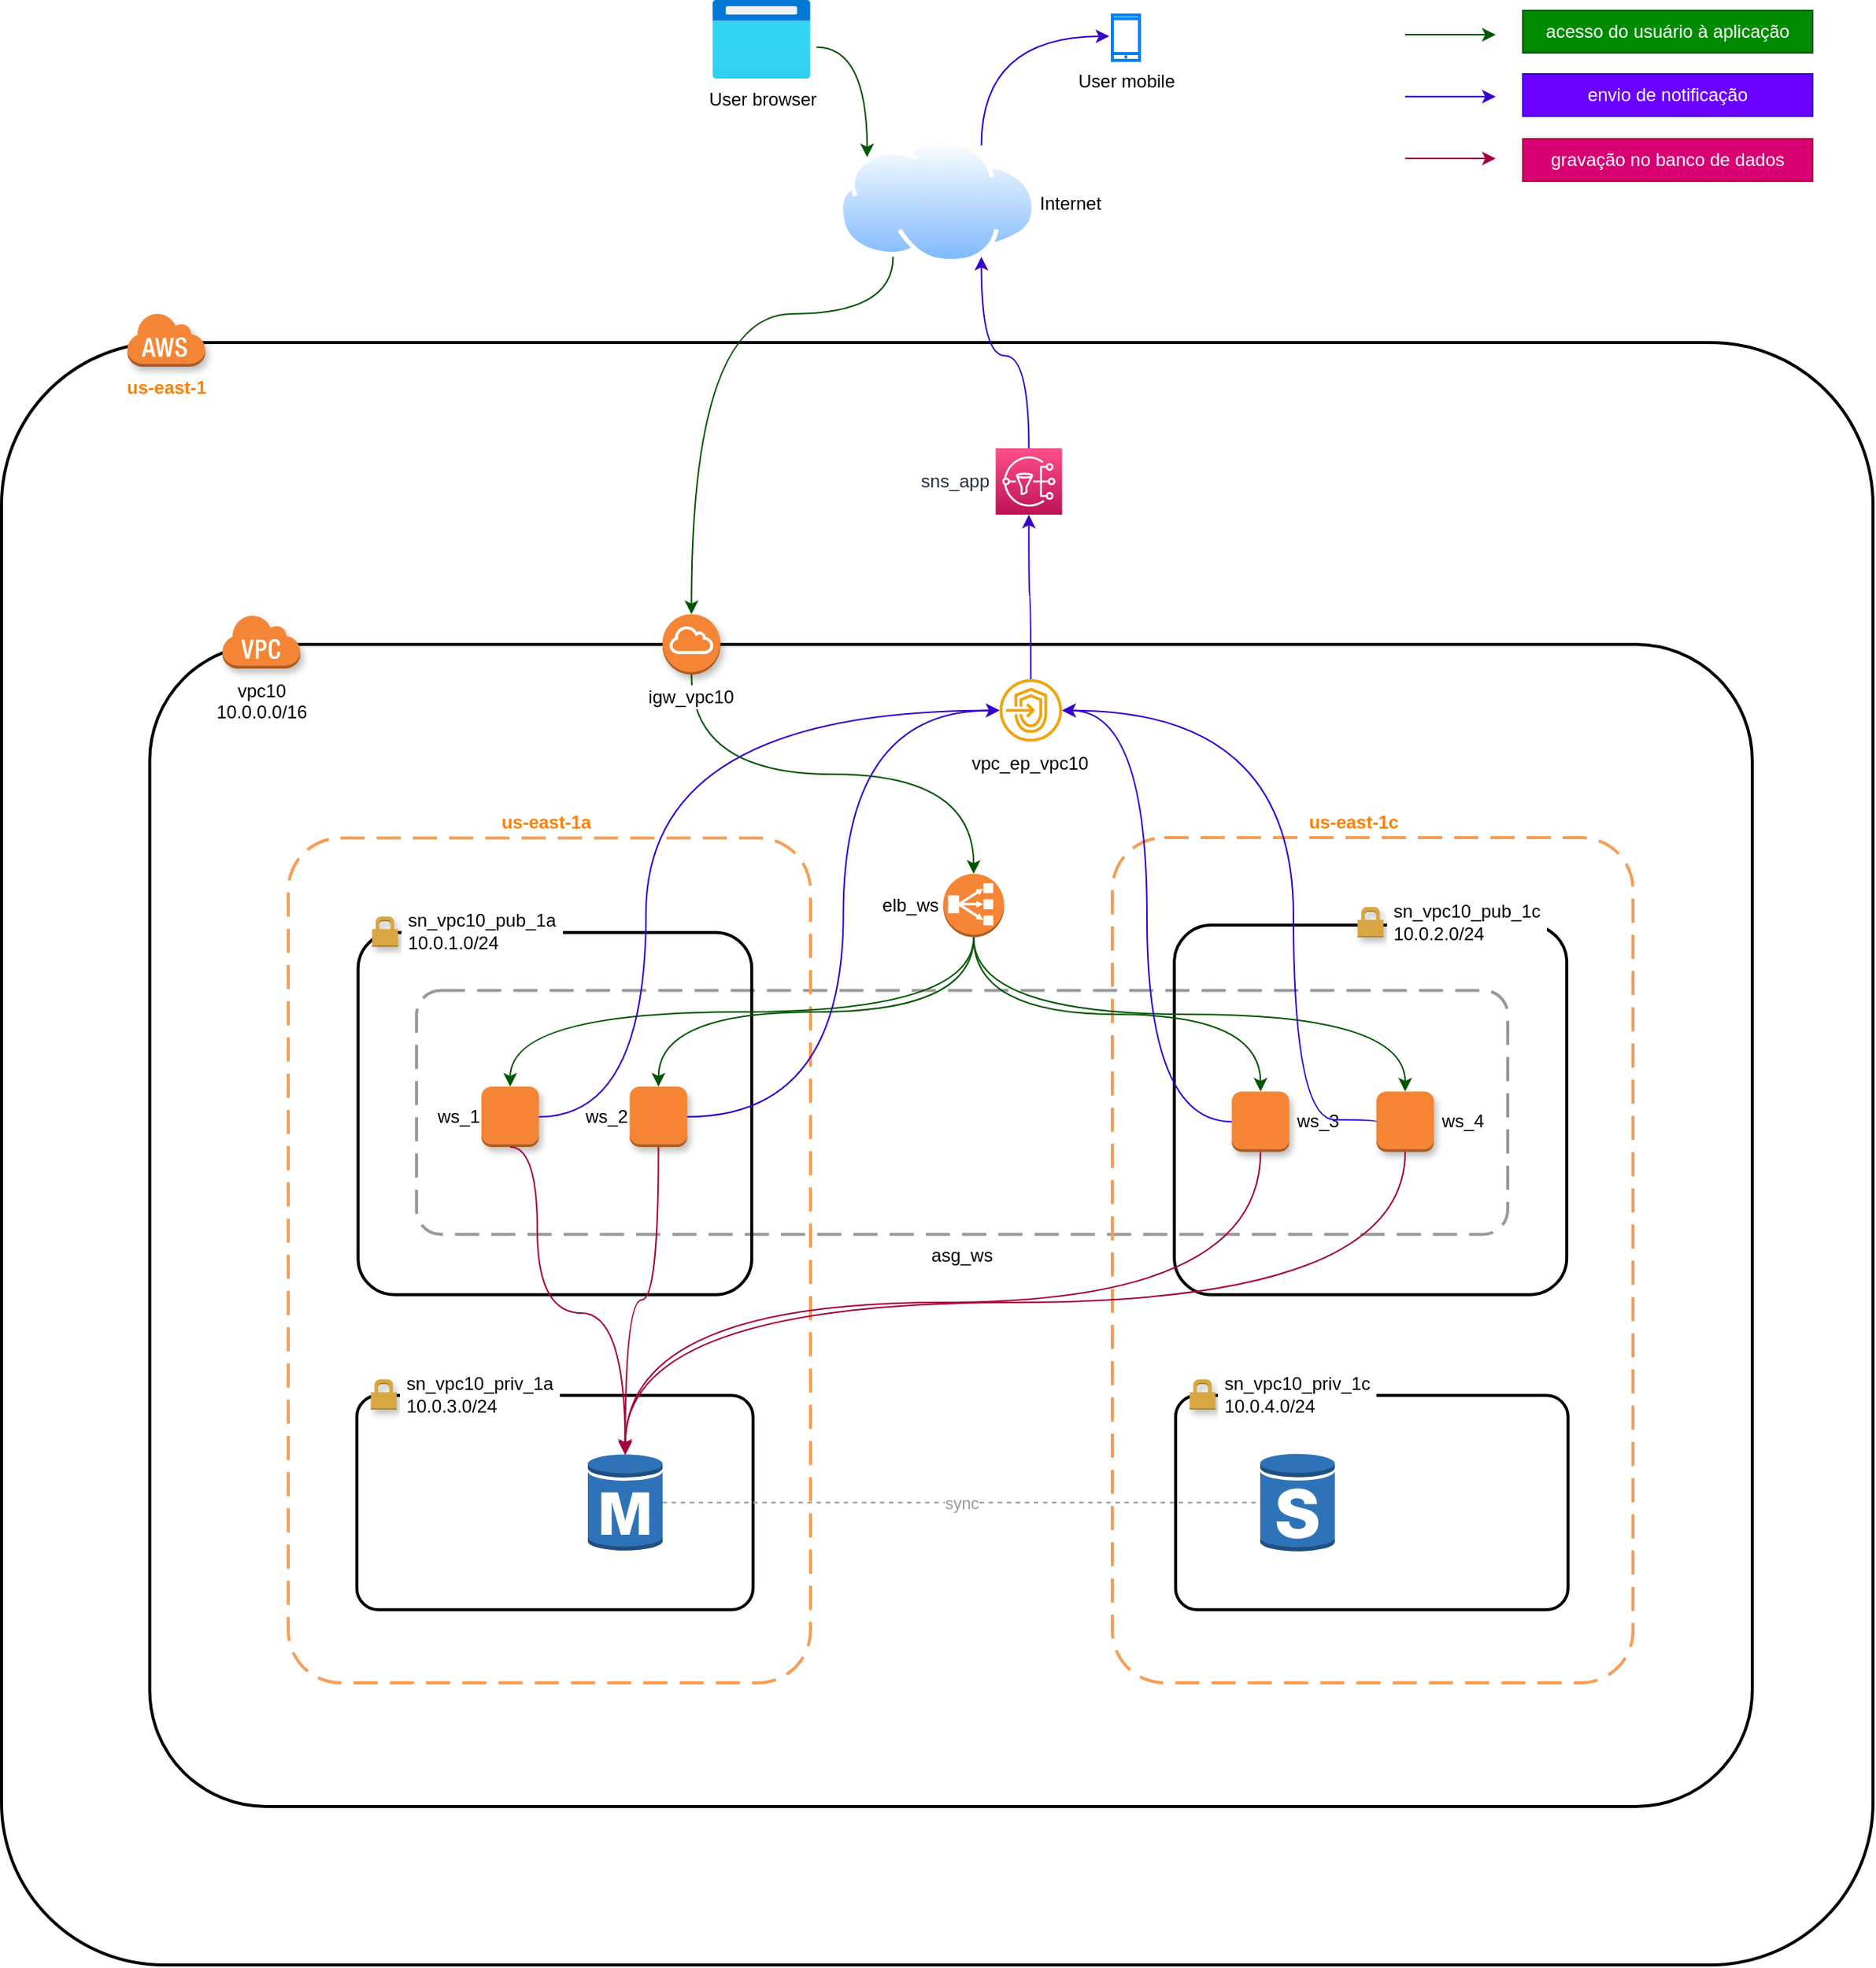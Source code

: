 <mxfile version="15.3.8" type="github">
  <diagram id="ek9SvoUbZJLgTX0v-QCz" name="Page-1">
    <mxGraphModel dx="2357" dy="-212" grid="0" gridSize="10" guides="1" tooltips="1" connect="1" arrows="1" fold="1" page="1" pageScale="1" pageWidth="827" pageHeight="1169" math="0" shadow="0">
      <root>
        <mxCell id="0" />
        <mxCell id="1" parent="0" />
        <mxCell id="XL3TBwz9Qjr_CS2KYYFU-18" value="" style="rounded=1;arcSize=10;dashed=0;fillColor=none;gradientColor=none;strokeWidth=2;" vertex="1" parent="1">
          <mxGeometry x="-736" y="1486" width="1240" height="1075" as="geometry" />
        </mxCell>
        <mxCell id="XL3TBwz9Qjr_CS2KYYFU-16" value="" style="rounded=1;arcSize=10;dashed=0;fillColor=none;gradientColor=none;strokeWidth=2;" vertex="1" parent="1">
          <mxGeometry x="-637.79" y="1686" width="1061.79" height="770" as="geometry" />
        </mxCell>
        <mxCell id="XL3TBwz9Qjr_CS2KYYFU-17" value="" style="rounded=1;arcSize=10;dashed=0;fillColor=none;gradientColor=none;strokeWidth=2;" vertex="1" parent="1">
          <mxGeometry x="-500.56" y="2183.62" width="262.49" height="142" as="geometry" />
        </mxCell>
        <mxCell id="XL3TBwz9Qjr_CS2KYYFU-19" value="asg_ws" style="rounded=1;arcSize=10;dashed=1;strokeColor=#999999;fillColor=none;gradientColor=none;dashPattern=8 4;strokeWidth=2;labelPosition=center;verticalLabelPosition=bottom;align=center;verticalAlign=top;fontColor=#000000;" vertex="1" parent="1">
          <mxGeometry x="-461" y="1915.26" width="723" height="161.56" as="geometry" />
        </mxCell>
        <mxCell id="XL3TBwz9Qjr_CS2KYYFU-20" value="" style="rounded=1;arcSize=10;dashed=1;strokeColor=#F59D56;fillColor=none;gradientColor=none;dashPattern=8 4;strokeWidth=2;" vertex="1" parent="1">
          <mxGeometry x="-546" y="1814.25" width="346" height="559.75" as="geometry" />
        </mxCell>
        <mxCell id="XL3TBwz9Qjr_CS2KYYFU-21" value="" style="rounded=1;arcSize=10;dashed=0;fillColor=none;gradientColor=none;strokeWidth=2;" vertex="1" parent="1">
          <mxGeometry x="-499.73" y="1876.82" width="260.83" height="240" as="geometry" />
        </mxCell>
        <mxCell id="XL3TBwz9Qjr_CS2KYYFU-22" value="" style="rounded=1;arcSize=10;dashed=1;strokeColor=#F59D56;fillColor=none;gradientColor=none;dashPattern=8 4;strokeWidth=2;" vertex="1" parent="1">
          <mxGeometry y="1814" width="345" height="560" as="geometry" />
        </mxCell>
        <mxCell id="XL3TBwz9Qjr_CS2KYYFU-23" value="&lt;span&gt;vpc10&lt;/span&gt;&lt;span&gt;&lt;br&gt;10.0.0.0/16&lt;/span&gt;" style="dashed=0;html=1;shape=mxgraph.aws3.virtual_private_cloud;fillColor=#F58536;gradientColor=none;dashed=0;labelPosition=center;verticalLabelPosition=bottom;align=center;verticalAlign=top;labelBackgroundColor=#ffffff;labelBorderColor=#FFFFFF;shadow=1;" vertex="1" parent="1">
          <mxGeometry x="-590.0" y="1666.0" width="52" height="36" as="geometry" />
        </mxCell>
        <mxCell id="XL3TBwz9Qjr_CS2KYYFU-24" value="&lt;font color=&quot;#ff8000&quot;&gt;&lt;b&gt;us-east-1&lt;/b&gt;&lt;/font&gt;" style="dashed=0;html=1;shape=mxgraph.aws3.cloud;fillColor=#F58536;gradientColor=none;dashed=0;shadow=1;labelPosition=center;verticalLabelPosition=bottom;align=center;verticalAlign=top;" vertex="1" parent="1">
          <mxGeometry x="-653" y="1466" width="52" height="36" as="geometry" />
        </mxCell>
        <mxCell id="XL3TBwz9Qjr_CS2KYYFU-25" value="&lt;span style=&quot;text-align: left&quot;&gt;&amp;nbsp;sn_vpc10_pub_1a&amp;nbsp;&lt;br&gt;&amp;nbsp;10.0.1.0/24&lt;/span&gt;" style="dashed=0;html=1;shape=mxgraph.aws3.permissions;fillColor=#D9A741;gradientColor=none;dashed=0;shadow=1;labelPosition=right;verticalLabelPosition=middle;align=left;verticalAlign=middle;labelBackgroundColor=#ffffff;labelBorderColor=#FFFFFF;" vertex="1" parent="1">
          <mxGeometry x="-490.46" y="1866.2" width="17.14" height="20" as="geometry" />
        </mxCell>
        <mxCell id="XL3TBwz9Qjr_CS2KYYFU-26" value="" style="rounded=1;arcSize=10;dashed=0;fillColor=none;gradientColor=none;strokeWidth=2;" vertex="1" parent="1">
          <mxGeometry x="41.1" y="1872.0" width="260" height="244.82" as="geometry" />
        </mxCell>
        <mxCell id="XL3TBwz9Qjr_CS2KYYFU-27" value="us-east-1c" style="text;html=1;strokeColor=none;fillColor=none;align=center;verticalAlign=middle;whiteSpace=wrap;rounded=0;fontStyle=1;fontColor=#FF8000;" vertex="1" parent="1">
          <mxGeometry x="25" y="1794" width="270" height="20" as="geometry" />
        </mxCell>
        <mxCell id="XL3TBwz9Qjr_CS2KYYFU-29" value="Internet" style="aspect=fixed;perimeter=ellipsePerimeter;html=1;align=left;shadow=0;dashed=0;spacingTop=3;image;image=img/lib/active_directory/internet_cloud.svg;fontSize=12;fontColor=#000000;labelPosition=right;verticalLabelPosition=middle;verticalAlign=middle;" vertex="1" parent="1">
          <mxGeometry x="-181.5" y="1351" width="131" height="82.53" as="geometry" />
        </mxCell>
        <mxCell id="XL3TBwz9Qjr_CS2KYYFU-30" value="ws_1" style="outlineConnect=0;dashed=0;verticalLabelPosition=middle;verticalAlign=middle;align=right;html=1;shape=mxgraph.aws3.instance;fillColor=#F58534;shadow=1;sketch=0;labelPosition=left;" vertex="1" parent="1">
          <mxGeometry x="-418" y="1979" width="38.1" height="40" as="geometry" />
        </mxCell>
        <mxCell id="XL3TBwz9Qjr_CS2KYYFU-31" value="&amp;nbsp;ws_3" style="outlineConnect=0;dashed=0;verticalLabelPosition=middle;verticalAlign=middle;align=left;html=1;shape=mxgraph.aws3.instance;fillColor=#F58534;shadow=1;sketch=0;labelPosition=right;" vertex="1" parent="1">
          <mxGeometry x="79.16" y="1982.25" width="38.1" height="40" as="geometry" />
        </mxCell>
        <mxCell id="XL3TBwz9Qjr_CS2KYYFU-32" value="ws_2" style="outlineConnect=0;dashed=0;verticalLabelPosition=middle;verticalAlign=middle;align=right;html=1;shape=mxgraph.aws3.instance;fillColor=#F58534;shadow=1;sketch=0;labelPosition=left;" vertex="1" parent="1">
          <mxGeometry x="-319.77" y="1979" width="38.1" height="40" as="geometry" />
        </mxCell>
        <mxCell id="XL3TBwz9Qjr_CS2KYYFU-33" value="&amp;nbsp;ws_4" style="outlineConnect=0;dashed=0;verticalLabelPosition=middle;verticalAlign=middle;align=left;html=1;shape=mxgraph.aws3.instance;fillColor=#F58534;shadow=1;sketch=0;labelPosition=right;" vertex="1" parent="1">
          <mxGeometry x="175.0" y="1982.25" width="38.1" height="40" as="geometry" />
        </mxCell>
        <mxCell id="XL3TBwz9Qjr_CS2KYYFU-34" value="&lt;span style=&quot;text-align: left&quot;&gt;&amp;nbsp;sn_vpc10_pub_1c&amp;nbsp;&lt;br&gt;&amp;nbsp;10.0.2.0/24&lt;/span&gt;" style="dashed=0;html=1;shape=mxgraph.aws3.permissions;fillColor=#D9A741;gradientColor=none;dashed=0;shadow=1;align=left;labelBackgroundColor=#ffffff;labelBorderColor=#FFFFFF;labelPosition=right;verticalLabelPosition=middle;verticalAlign=middle;" vertex="1" parent="1">
          <mxGeometry x="162.53" y="1860.0" width="17.14" height="20" as="geometry" />
        </mxCell>
        <mxCell id="XL3TBwz9Qjr_CS2KYYFU-37" value="us-east-1a" style="text;html=1;strokeColor=none;fillColor=none;align=center;verticalAlign=middle;whiteSpace=wrap;rounded=0;fontStyle=1;fontColor=#FF8000;" vertex="1" parent="1">
          <mxGeometry x="-510.0" y="1794" width="270" height="20" as="geometry" />
        </mxCell>
        <mxCell id="XL3TBwz9Qjr_CS2KYYFU-39" value="&lt;span style=&quot;text-align: left&quot;&gt;&amp;nbsp;sn_vpc10_priv_1a&amp;nbsp;&lt;br&gt;&amp;nbsp;10.0.3.0/24&lt;/span&gt;" style="dashed=0;html=1;shape=mxgraph.aws3.permissions;fillColor=#D9A741;gradientColor=none;dashed=0;shadow=1;labelPosition=right;verticalLabelPosition=middle;align=left;verticalAlign=middle;labelBackgroundColor=#ffffff;labelBorderColor=#FFFFFF;" vertex="1" parent="1">
          <mxGeometry x="-491.29" y="2173" width="17.14" height="20" as="geometry" />
        </mxCell>
        <mxCell id="XL3TBwz9Qjr_CS2KYYFU-40" value="" style="rounded=1;arcSize=10;dashed=0;fillColor=none;gradientColor=none;strokeWidth=2;" vertex="1" parent="1">
          <mxGeometry x="41.93" y="2183.62" width="260" height="142" as="geometry" />
        </mxCell>
        <mxCell id="XL3TBwz9Qjr_CS2KYYFU-41" value="&lt;span style=&quot;text-align: left&quot;&gt;&amp;nbsp;sn_vpc10_priv_1c&amp;nbsp;&lt;br&gt;&amp;nbsp;10.0.4.0/24&lt;/span&gt;" style="dashed=0;html=1;shape=mxgraph.aws3.permissions;fillColor=#D9A741;gradientColor=none;dashed=0;shadow=1;labelPosition=right;verticalLabelPosition=middle;align=left;verticalAlign=middle;labelBackgroundColor=#ffffff;labelBorderColor=#FFFFFF;" vertex="1" parent="1">
          <mxGeometry x="51.2" y="2173" width="17.14" height="20" as="geometry" />
        </mxCell>
        <mxCell id="XL3TBwz9Qjr_CS2KYYFU-42" value="sync" style="edgeStyle=orthogonalEdgeStyle;rounded=0;orthogonalLoop=1;jettySize=auto;html=1;exitX=1;exitY=0.5;exitDx=0;exitDy=0;exitPerimeter=0;entryX=0;entryY=0.5;entryDx=0;entryDy=0;entryPerimeter=0;fontColor=#999999;startArrow=none;startFill=0;endArrow=none;endFill=0;strokeColor=#999999;dashed=1;" edge="1" parent="1" source="XL3TBwz9Qjr_CS2KYYFU-43" target="XL3TBwz9Qjr_CS2KYYFU-44">
          <mxGeometry relative="1" as="geometry" />
        </mxCell>
        <mxCell id="XL3TBwz9Qjr_CS2KYYFU-43" value="" style="outlineConnect=0;dashed=0;verticalLabelPosition=bottom;verticalAlign=top;align=center;html=1;shape=mxgraph.aws3.rds_db_instance;fillColor=#2E73B8;gradientColor=none;" vertex="1" parent="1">
          <mxGeometry x="-347.5" y="2221.62" width="49.5" height="66" as="geometry" />
        </mxCell>
        <mxCell id="XL3TBwz9Qjr_CS2KYYFU-44" value="" style="outlineConnect=0;dashed=0;verticalLabelPosition=bottom;verticalAlign=top;align=center;html=1;shape=mxgraph.aws3.rds_db_instance_standby_multi_az;fillColor=#2E73B8;gradientColor=none;" vertex="1" parent="1">
          <mxGeometry x="98.0" y="2221.62" width="49.5" height="66" as="geometry" />
        </mxCell>
        <mxCell id="XL3TBwz9Qjr_CS2KYYFU-45" value="elb_ws" style="outlineConnect=0;dashed=0;verticalLabelPosition=middle;verticalAlign=middle;align=right;html=1;shape=mxgraph.aws3.classic_load_balancer;fillColor=#F58534;gradientColor=none;labelPosition=left;labelBackgroundColor=default;labelBorderColor=#FFFFFF;whiteSpace=wrap;" vertex="1" parent="1">
          <mxGeometry x="-112.0" y="1838" width="40.25" height="42" as="geometry" />
        </mxCell>
        <mxCell id="XL3TBwz9Qjr_CS2KYYFU-46" value="&amp;nbsp;sns_app&amp;nbsp;" style="sketch=0;points=[[0,0,0],[0.25,0,0],[0.5,0,0],[0.75,0,0],[1,0,0],[0,1,0],[0.25,1,0],[0.5,1,0],[0.75,1,0],[1,1,0],[0,0.25,0],[0,0.5,0],[0,0.75,0],[1,0.25,0],[1,0.5,0],[1,0.75,0]];outlineConnect=0;fontColor=#232F3E;gradientColor=#FF4F8B;gradientDirection=north;fillColor=#BC1356;strokeColor=#ffffff;dashed=0;verticalLabelPosition=middle;verticalAlign=middle;align=right;html=1;fontSize=12;fontStyle=0;aspect=fixed;shape=mxgraph.aws4.resourceIcon;resIcon=mxgraph.aws4.sns;labelPosition=left;" vertex="1" parent="1">
          <mxGeometry x="-77.29" y="1556" width="44" height="44" as="geometry" />
        </mxCell>
        <mxCell id="XL3TBwz9Qjr_CS2KYYFU-48" style="edgeStyle=orthogonalEdgeStyle;rounded=0;orthogonalLoop=1;jettySize=auto;html=1;fillColor=#008a00;startArrow=none;startFill=0;endArrow=classic;endFill=1;elbow=vertical;curved=1;strokeColor=#005700;entryX=0;entryY=0;entryDx=0;entryDy=0;exitX=1.06;exitY=0.6;exitDx=0;exitDy=0;exitPerimeter=0;" edge="1" parent="1" source="XL3TBwz9Qjr_CS2KYYFU-67" target="XL3TBwz9Qjr_CS2KYYFU-29">
          <mxGeometry relative="1" as="geometry">
            <mxPoint x="-156.0" y="1571.75" as="sourcePoint" />
            <mxPoint x="-123" y="1268" as="targetPoint" />
          </mxGeometry>
        </mxCell>
        <mxCell id="XL3TBwz9Qjr_CS2KYYFU-49" style="edgeStyle=orthogonalEdgeStyle;rounded=0;orthogonalLoop=1;jettySize=auto;html=1;entryX=0.5;entryY=0;entryDx=0;entryDy=0;entryPerimeter=0;fillColor=#008a00;startArrow=none;startFill=0;endArrow=classic;endFill=1;elbow=vertical;curved=1;strokeColor=#005700;exitX=0.5;exitY=1;exitDx=0;exitDy=0;exitPerimeter=0;" edge="1" parent="1" source="XL3TBwz9Qjr_CS2KYYFU-28" target="XL3TBwz9Qjr_CS2KYYFU-45">
          <mxGeometry relative="1" as="geometry">
            <mxPoint x="-116" y="1766" as="sourcePoint" />
            <mxPoint x="-107.375" y="1716" as="targetPoint" />
          </mxGeometry>
        </mxCell>
        <mxCell id="XL3TBwz9Qjr_CS2KYYFU-50" style="edgeStyle=orthogonalEdgeStyle;rounded=0;orthogonalLoop=1;jettySize=auto;html=1;fillColor=#d80073;startArrow=none;startFill=0;endArrow=classic;endFill=1;elbow=vertical;curved=1;strokeColor=#A50040;entryX=0.5;entryY=0.02;entryDx=0;entryDy=0;entryPerimeter=0;exitX=0.5;exitY=1;exitDx=0;exitDy=0;exitPerimeter=0;fontColor=#CCE5FF;" edge="1" parent="1" source="XL3TBwz9Qjr_CS2KYYFU-30" target="XL3TBwz9Qjr_CS2KYYFU-43">
          <mxGeometry relative="1" as="geometry">
            <mxPoint x="-380" y="2042" as="sourcePoint" />
            <mxPoint x="-369.857" y="1989.02" as="targetPoint" />
            <Array as="points">
              <mxPoint x="-381" y="2129" />
              <mxPoint x="-323" y="2129" />
            </Array>
          </mxGeometry>
        </mxCell>
        <mxCell id="XL3TBwz9Qjr_CS2KYYFU-51" style="edgeStyle=orthogonalEdgeStyle;rounded=0;orthogonalLoop=1;jettySize=auto;html=1;fillColor=#d80073;startArrow=none;startFill=0;endArrow=classic;endFill=1;elbow=vertical;curved=1;strokeColor=#A50040;entryX=0.5;entryY=0.02;entryDx=0;entryDy=0;entryPerimeter=0;exitX=0.5;exitY=1;exitDx=0;exitDy=0;exitPerimeter=0;fontColor=#CCE5FF;" edge="1" parent="1" source="XL3TBwz9Qjr_CS2KYYFU-32" target="XL3TBwz9Qjr_CS2KYYFU-43">
          <mxGeometry relative="1" as="geometry">
            <mxPoint x="-370.0" y="2052" as="sourcePoint" />
            <mxPoint x="-360.41" y="2258.42" as="targetPoint" />
          </mxGeometry>
        </mxCell>
        <mxCell id="XL3TBwz9Qjr_CS2KYYFU-52" style="edgeStyle=orthogonalEdgeStyle;rounded=0;orthogonalLoop=1;jettySize=auto;html=1;fillColor=#d80073;startArrow=none;startFill=0;endArrow=classic;endFill=1;elbow=vertical;curved=1;strokeColor=#A50040;entryX=0.5;entryY=0.02;entryDx=0;entryDy=0;entryPerimeter=0;exitX=0.5;exitY=1;exitDx=0;exitDy=0;exitPerimeter=0;fontColor=#CCE5FF;" edge="1" parent="1" source="XL3TBwz9Qjr_CS2KYYFU-31" target="XL3TBwz9Qjr_CS2KYYFU-43">
          <mxGeometry relative="1" as="geometry">
            <mxPoint x="-308.93" y="2009" as="sourcePoint" />
            <mxPoint x="-360.41" y="2258.42" as="targetPoint" />
          </mxGeometry>
        </mxCell>
        <mxCell id="XL3TBwz9Qjr_CS2KYYFU-53" style="edgeStyle=orthogonalEdgeStyle;rounded=0;orthogonalLoop=1;jettySize=auto;html=1;fillColor=#d80073;startArrow=none;startFill=0;endArrow=classic;endFill=1;elbow=vertical;curved=1;strokeColor=#A50040;exitX=0.5;exitY=1;exitDx=0;exitDy=0;exitPerimeter=0;fontColor=#CCE5FF;" edge="1" parent="1" source="XL3TBwz9Qjr_CS2KYYFU-33" target="XL3TBwz9Qjr_CS2KYYFU-43">
          <mxGeometry relative="1" as="geometry">
            <mxPoint x="90" y="2012.286" as="sourcePoint" />
            <mxPoint x="-360.41" y="2258.42" as="targetPoint" />
          </mxGeometry>
        </mxCell>
        <mxCell id="XL3TBwz9Qjr_CS2KYYFU-54" style="edgeStyle=orthogonalEdgeStyle;rounded=0;orthogonalLoop=1;jettySize=auto;html=1;fillColor=#6a00ff;startArrow=classic;startFill=1;endArrow=none;endFill=0;elbow=vertical;curved=1;strokeColor=#3700CC;exitX=0.5;exitY=1;exitDx=0;exitDy=0;exitPerimeter=0;" edge="1" parent="1" source="XL3TBwz9Qjr_CS2KYYFU-46" target="XL3TBwz9Qjr_CS2KYYFU-62">
          <mxGeometry relative="1" as="geometry">
            <mxPoint x="-145.7" y="1487.5" as="sourcePoint" />
            <mxPoint x="-145.705" y="1714.59" as="targetPoint" />
          </mxGeometry>
        </mxCell>
        <mxCell id="XL3TBwz9Qjr_CS2KYYFU-56" style="edgeStyle=orthogonalEdgeStyle;rounded=0;orthogonalLoop=1;jettySize=auto;html=1;entryX=0.5;entryY=0;entryDx=0;entryDy=0;entryPerimeter=0;fillColor=#008a00;startArrow=none;startFill=0;endArrow=classic;endFill=1;elbow=vertical;curved=1;strokeColor=#005700;exitX=0.5;exitY=1;exitDx=0;exitDy=0;exitPerimeter=0;" edge="1" parent="1" source="XL3TBwz9Qjr_CS2KYYFU-45" target="XL3TBwz9Qjr_CS2KYYFU-30">
          <mxGeometry relative="1" as="geometry">
            <mxPoint x="-165.735" y="1736.0" as="sourcePoint" />
            <mxPoint x="-85.025" y="1902.82" as="targetPoint" />
          </mxGeometry>
        </mxCell>
        <mxCell id="XL3TBwz9Qjr_CS2KYYFU-57" style="edgeStyle=orthogonalEdgeStyle;rounded=0;orthogonalLoop=1;jettySize=auto;html=1;entryX=0.5;entryY=0;entryDx=0;entryDy=0;entryPerimeter=0;fillColor=#008a00;startArrow=none;startFill=0;endArrow=classic;endFill=1;elbow=vertical;curved=1;strokeColor=#005700;exitX=0.5;exitY=1;exitDx=0;exitDy=0;exitPerimeter=0;" edge="1" parent="1" source="XL3TBwz9Qjr_CS2KYYFU-45" target="XL3TBwz9Qjr_CS2KYYFU-32">
          <mxGeometry relative="1" as="geometry">
            <mxPoint x="-85.025" y="1944.82" as="sourcePoint" />
            <mxPoint x="-368.78" y="2011.84" as="targetPoint" />
          </mxGeometry>
        </mxCell>
        <mxCell id="XL3TBwz9Qjr_CS2KYYFU-58" style="edgeStyle=orthogonalEdgeStyle;rounded=0;orthogonalLoop=1;jettySize=auto;html=1;entryX=0.5;entryY=0;entryDx=0;entryDy=0;entryPerimeter=0;fillColor=#008a00;startArrow=none;startFill=0;endArrow=classic;endFill=1;elbow=vertical;curved=1;strokeColor=#005700;exitX=0.5;exitY=1;exitDx=0;exitDy=0;exitPerimeter=0;" edge="1" parent="1" source="XL3TBwz9Qjr_CS2KYYFU-45" target="XL3TBwz9Qjr_CS2KYYFU-31">
          <mxGeometry relative="1" as="geometry">
            <mxPoint x="-85.025" y="1944.82" as="sourcePoint" />
            <mxPoint x="-288.78" y="2011.84" as="targetPoint" />
          </mxGeometry>
        </mxCell>
        <mxCell id="XL3TBwz9Qjr_CS2KYYFU-59" style="edgeStyle=orthogonalEdgeStyle;rounded=0;orthogonalLoop=1;jettySize=auto;html=1;fillColor=#008a00;startArrow=none;startFill=0;endArrow=classic;endFill=1;elbow=vertical;curved=1;strokeColor=#005700;exitX=0.5;exitY=1;exitDx=0;exitDy=0;exitPerimeter=0;entryX=0.5;entryY=0;entryDx=0;entryDy=0;entryPerimeter=0;" edge="1" parent="1" source="XL3TBwz9Qjr_CS2KYYFU-45" target="XL3TBwz9Qjr_CS2KYYFU-33">
          <mxGeometry relative="1" as="geometry">
            <mxPoint x="-85.025" y="1944.82" as="sourcePoint" />
            <mxPoint x="180.1" y="1968.82" as="targetPoint" />
          </mxGeometry>
        </mxCell>
        <mxCell id="XL3TBwz9Qjr_CS2KYYFU-60" style="edgeStyle=orthogonalEdgeStyle;rounded=0;orthogonalLoop=1;jettySize=auto;html=1;fillColor=#6a00ff;startArrow=classic;startFill=1;endArrow=none;endFill=0;elbow=vertical;curved=1;strokeColor=#3700CC;entryX=0.75;entryY=0;entryDx=0;entryDy=0;" edge="1" parent="1" target="XL3TBwz9Qjr_CS2KYYFU-29">
          <mxGeometry relative="1" as="geometry">
            <mxPoint x="-2" y="1283" as="sourcePoint" />
            <mxPoint x="-45.29" y="1566" as="targetPoint" />
          </mxGeometry>
        </mxCell>
        <mxCell id="XL3TBwz9Qjr_CS2KYYFU-61" style="edgeStyle=orthogonalEdgeStyle;rounded=0;orthogonalLoop=1;jettySize=auto;html=1;fillColor=#6a00ff;startArrow=classic;startFill=1;endArrow=none;endFill=0;elbow=vertical;curved=1;strokeColor=#3700CC;entryX=0;entryY=0.5;entryDx=0;entryDy=0;entryPerimeter=0;" edge="1" parent="1" source="XL3TBwz9Qjr_CS2KYYFU-62" target="XL3TBwz9Qjr_CS2KYYFU-31">
          <mxGeometry relative="1" as="geometry">
            <mxPoint x="-52" y="1731" as="sourcePoint" />
            <mxPoint x="-26.29" y="1906.75" as="targetPoint" />
          </mxGeometry>
        </mxCell>
        <mxCell id="XL3TBwz9Qjr_CS2KYYFU-62" value="vpc_ep_vpc10" style="sketch=0;outlineConnect=0;fillColor=#f0a30a;strokeColor=#BD7000;dashed=0;verticalLabelPosition=bottom;verticalAlign=top;align=center;html=1;fontSize=12;fontStyle=0;aspect=fixed;pointerEvents=1;shape=mxgraph.aws4.endpoints;labelPosition=center;labelBackgroundColor=default;labelBorderColor=#FFFFFF;whiteSpace=wrap;fontColor=#000000;" vertex="1" parent="1">
          <mxGeometry x="-74.7" y="1709" width="41.41" height="41.41" as="geometry" />
        </mxCell>
        <mxCell id="XL3TBwz9Qjr_CS2KYYFU-65" style="edgeStyle=orthogonalEdgeStyle;rounded=0;orthogonalLoop=1;jettySize=auto;html=1;fillColor=#6a00ff;startArrow=classic;startFill=1;endArrow=none;endFill=0;elbow=vertical;curved=1;strokeColor=#3700CC;entryX=1;entryY=0.5;entryDx=0;entryDy=0;entryPerimeter=0;" edge="1" parent="1" source="XL3TBwz9Qjr_CS2KYYFU-62" target="XL3TBwz9Qjr_CS2KYYFU-32">
          <mxGeometry relative="1" as="geometry">
            <mxPoint x="-66" y="1751.667" as="sourcePoint" />
            <mxPoint x="-369.833" y="1989.02" as="targetPoint" />
          </mxGeometry>
        </mxCell>
        <mxCell id="XL3TBwz9Qjr_CS2KYYFU-66" value="User mobile" style="html=1;verticalLabelPosition=bottom;align=center;labelBackgroundColor=#ffffff;verticalAlign=top;strokeWidth=2;strokeColor=#0080F0;shadow=0;dashed=0;shape=mxgraph.ios7.icons.smartphone;fontColor=#000000;" vertex="1" parent="1">
          <mxGeometry y="1269" width="18" height="30" as="geometry" />
        </mxCell>
        <mxCell id="XL3TBwz9Qjr_CS2KYYFU-67" value="User browser" style="aspect=fixed;html=1;points=[];align=center;image;fontSize=12;image=img/lib/azure2/general/Browser.svg;fontColor=#000000;" vertex="1" parent="1">
          <mxGeometry x="-265" y="1259" width="65" height="52" as="geometry" />
        </mxCell>
        <mxCell id="XL3TBwz9Qjr_CS2KYYFU-68" style="edgeStyle=orthogonalEdgeStyle;rounded=0;orthogonalLoop=1;jettySize=auto;html=1;fillColor=#6a00ff;startArrow=classic;startFill=1;endArrow=none;endFill=0;elbow=vertical;curved=1;strokeColor=#3700CC;entryX=0.5;entryY=0;entryDx=0;entryDy=0;entryPerimeter=0;exitX=0.75;exitY=1;exitDx=0;exitDy=0;" edge="1" parent="1" source="XL3TBwz9Qjr_CS2KYYFU-29" target="XL3TBwz9Qjr_CS2KYYFU-46">
          <mxGeometry relative="1" as="geometry">
            <mxPoint x="-116" y="1482" as="sourcePoint" />
            <mxPoint x="-45.29" y="1731" as="targetPoint" />
          </mxGeometry>
        </mxCell>
        <mxCell id="XL3TBwz9Qjr_CS2KYYFU-70" style="edgeStyle=orthogonalEdgeStyle;rounded=0;orthogonalLoop=1;jettySize=auto;html=1;fillColor=#008a00;startArrow=none;startFill=0;endArrow=classic;endFill=1;elbow=vertical;curved=1;strokeColor=#005700;entryX=0.5;entryY=0;entryDx=0;entryDy=0;exitX=0.25;exitY=1;exitDx=0;exitDy=0;entryPerimeter=0;" edge="1" parent="1" source="XL3TBwz9Qjr_CS2KYYFU-29" target="XL3TBwz9Qjr_CS2KYYFU-28">
          <mxGeometry relative="1" as="geometry">
            <mxPoint x="-186.1" y="1300.2" as="sourcePoint" />
            <mxPoint x="-140.102" y="1376.268" as="targetPoint" />
            <Array as="points">
              <mxPoint x="-145" y="1467" />
              <mxPoint x="-279" y="1467" />
            </Array>
          </mxGeometry>
        </mxCell>
        <mxCell id="XL3TBwz9Qjr_CS2KYYFU-28" value="&lt;span&gt;&amp;nbsp;igw_vpc10&amp;nbsp;&lt;/span&gt;" style="outlineConnect=0;dashed=0;verticalLabelPosition=bottom;verticalAlign=top;align=center;html=1;shape=mxgraph.aws3.internet_gateway;fillColor=#F58534;gradientColor=none;fontColor=#000000;fontSize=12;labelBackgroundColor=#ffffff;whiteSpace=wrap;labelBorderColor=#FFFFFF;shadow=1;labelPosition=center;" vertex="1" parent="1">
          <mxGeometry x="-298.0" y="1666.0" width="38.33" height="40" as="geometry" />
        </mxCell>
        <mxCell id="XL3TBwz9Qjr_CS2KYYFU-76" style="edgeStyle=orthogonalEdgeStyle;rounded=0;orthogonalLoop=1;jettySize=auto;html=1;fillColor=#6a00ff;startArrow=classic;startFill=1;endArrow=none;endFill=0;elbow=vertical;curved=1;strokeColor=#3700CC;entryX=0;entryY=0.5;entryDx=0;entryDy=0;entryPerimeter=0;" edge="1" parent="1" source="XL3TBwz9Qjr_CS2KYYFU-62" target="XL3TBwz9Qjr_CS2KYYFU-33">
          <mxGeometry relative="1" as="geometry">
            <mxPoint x="-23.29" y="1739.714" as="sourcePoint" />
            <mxPoint x="91.1" y="2035.09" as="targetPoint" />
            <Array as="points">
              <mxPoint x="120" y="1730" />
              <mxPoint x="120" y="2001" />
            </Array>
          </mxGeometry>
        </mxCell>
        <mxCell id="XL3TBwz9Qjr_CS2KYYFU-77" style="edgeStyle=orthogonalEdgeStyle;rounded=0;orthogonalLoop=1;jettySize=auto;html=1;fillColor=#6a00ff;startArrow=classic;startFill=1;endArrow=none;endFill=0;elbow=vertical;curved=1;strokeColor=#3700CC;entryX=1;entryY=0.5;entryDx=0;entryDy=0;entryPerimeter=0;" edge="1" parent="1" source="XL3TBwz9Qjr_CS2KYYFU-62" target="XL3TBwz9Qjr_CS2KYYFU-30">
          <mxGeometry relative="1" as="geometry">
            <mxPoint x="-64.7" y="1739.714" as="sourcePoint" />
            <mxPoint x="-269.73" y="2031.84" as="targetPoint" />
            <Array as="points">
              <mxPoint x="-309" y="1730" />
              <mxPoint x="-309" y="1999" />
            </Array>
          </mxGeometry>
        </mxCell>
        <mxCell id="XL3TBwz9Qjr_CS2KYYFU-78" style="edgeStyle=orthogonalEdgeStyle;rounded=0;orthogonalLoop=1;jettySize=auto;html=1;fillColor=#008a00;startArrow=none;startFill=0;endArrow=classic;endFill=1;elbow=vertical;curved=1;strokeColor=#005700;exitX=1.06;exitY=0.6;exitDx=0;exitDy=0;exitPerimeter=0;" edge="1" parent="1">
          <mxGeometry relative="1" as="geometry">
            <mxPoint x="194.0" y="1282.06" as="sourcePoint" />
            <mxPoint x="254" y="1282" as="targetPoint" />
            <Array as="points">
              <mxPoint x="236" y="1282" />
              <mxPoint x="236" y="1282" />
            </Array>
          </mxGeometry>
        </mxCell>
        <mxCell id="XL3TBwz9Qjr_CS2KYYFU-79" style="edgeStyle=orthogonalEdgeStyle;rounded=0;orthogonalLoop=1;jettySize=auto;html=1;fillColor=#6a00ff;startArrow=none;startFill=0;endArrow=classic;endFill=1;elbow=vertical;curved=1;strokeColor=#3700CC;exitX=1.06;exitY=0.6;exitDx=0;exitDy=0;exitPerimeter=0;" edge="1" parent="1">
          <mxGeometry relative="1" as="geometry">
            <mxPoint x="194" y="1323.06" as="sourcePoint" />
            <mxPoint x="254" y="1323" as="targetPoint" />
            <Array as="points">
              <mxPoint x="236" y="1323" />
              <mxPoint x="236" y="1323" />
            </Array>
          </mxGeometry>
        </mxCell>
        <mxCell id="XL3TBwz9Qjr_CS2KYYFU-80" style="edgeStyle=orthogonalEdgeStyle;rounded=0;orthogonalLoop=1;jettySize=auto;html=1;fillColor=#d80073;startArrow=none;startFill=0;endArrow=classic;endFill=1;elbow=vertical;curved=1;strokeColor=#A50040;exitX=1.06;exitY=0.6;exitDx=0;exitDy=0;exitPerimeter=0;" edge="1" parent="1">
          <mxGeometry relative="1" as="geometry">
            <mxPoint x="194" y="1364.06" as="sourcePoint" />
            <mxPoint x="254" y="1364" as="targetPoint" />
            <Array as="points">
              <mxPoint x="236" y="1364" />
              <mxPoint x="236" y="1364" />
            </Array>
          </mxGeometry>
        </mxCell>
        <mxCell id="XL3TBwz9Qjr_CS2KYYFU-81" value="acesso do usuário à aplicação" style="text;html=1;strokeColor=#005700;fillColor=#008a00;align=center;verticalAlign=middle;whiteSpace=wrap;rounded=0;fontColor=#ffffff;" vertex="1" parent="1">
          <mxGeometry x="272" y="1266" width="192" height="28" as="geometry" />
        </mxCell>
        <mxCell id="XL3TBwz9Qjr_CS2KYYFU-82" value="envio de notificação" style="text;html=1;strokeColor=#3700CC;fillColor=#6a00ff;align=center;verticalAlign=middle;whiteSpace=wrap;rounded=0;fontColor=#ffffff;" vertex="1" parent="1">
          <mxGeometry x="272" y="1308" width="192" height="28" as="geometry" />
        </mxCell>
        <mxCell id="XL3TBwz9Qjr_CS2KYYFU-83" value="gravação no banco de dados" style="text;html=1;strokeColor=#A50040;fillColor=#d80073;align=center;verticalAlign=middle;whiteSpace=wrap;rounded=0;fontColor=#ffffff;" vertex="1" parent="1">
          <mxGeometry x="272" y="1351" width="192" height="28" as="geometry" />
        </mxCell>
      </root>
    </mxGraphModel>
  </diagram>
</mxfile>
